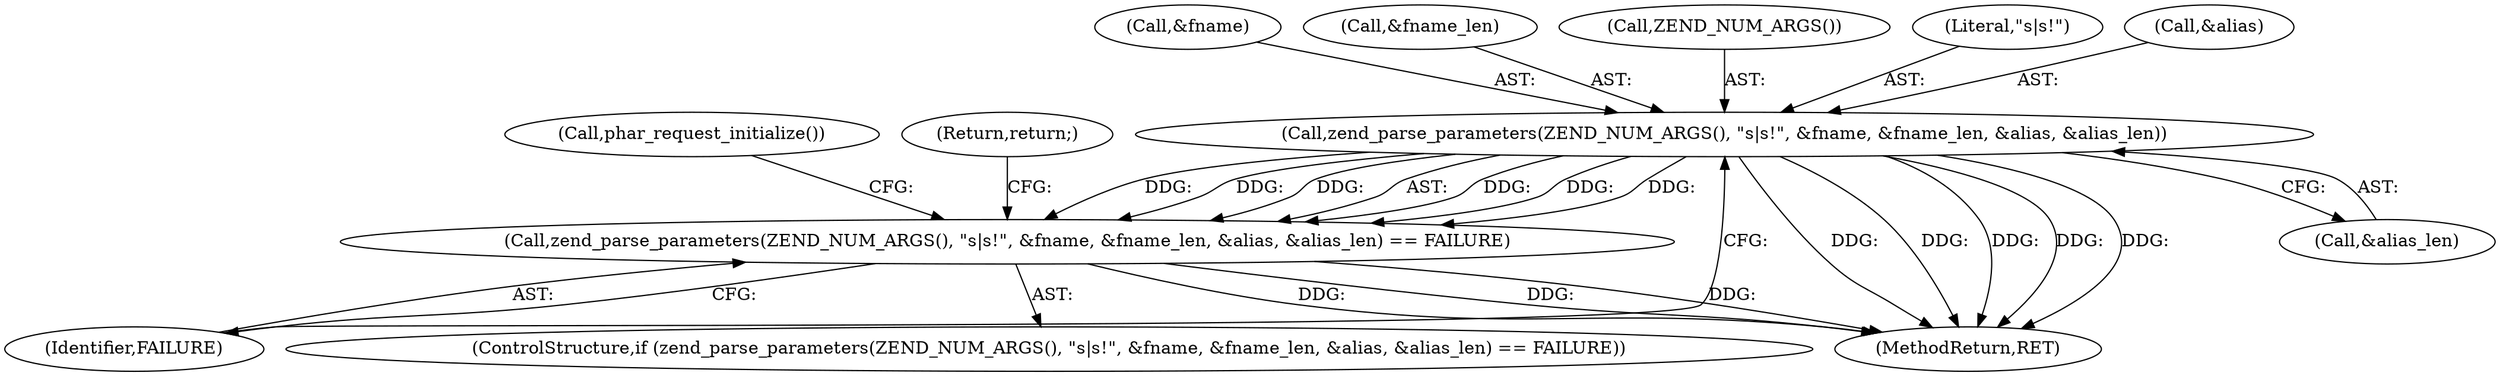 digraph "1_php_1e9b175204e3286d64dfd6c9f09151c31b5e099a_1@del" {
"1000118" [label="(Call,zend_parse_parameters(ZEND_NUM_ARGS(), \"s|s!\", &fname, &fname_len, &alias, &alias_len))"];
"1000117" [label="(Call,zend_parse_parameters(ZEND_NUM_ARGS(), \"s|s!\", &fname, &fname_len, &alias, &alias_len) == FAILURE)"];
"1000127" [label="(Call,&alias_len)"];
"1000121" [label="(Call,&fname)"];
"1000129" [label="(Identifier,FAILURE)"];
"1000132" [label="(Call,phar_request_initialize())"];
"1000123" [label="(Call,&fname_len)"];
"1000131" [label="(Return,return;)"];
"1000116" [label="(ControlStructure,if (zend_parse_parameters(ZEND_NUM_ARGS(), \"s|s!\", &fname, &fname_len, &alias, &alias_len) == FAILURE))"];
"1000119" [label="(Call,ZEND_NUM_ARGS())"];
"1000120" [label="(Literal,\"s|s!\")"];
"1000155" [label="(MethodReturn,RET)"];
"1000125" [label="(Call,&alias)"];
"1000118" [label="(Call,zend_parse_parameters(ZEND_NUM_ARGS(), \"s|s!\", &fname, &fname_len, &alias, &alias_len))"];
"1000117" [label="(Call,zend_parse_parameters(ZEND_NUM_ARGS(), \"s|s!\", &fname, &fname_len, &alias, &alias_len) == FAILURE)"];
"1000118" -> "1000117"  [label="AST: "];
"1000118" -> "1000127"  [label="CFG: "];
"1000119" -> "1000118"  [label="AST: "];
"1000120" -> "1000118"  [label="AST: "];
"1000121" -> "1000118"  [label="AST: "];
"1000123" -> "1000118"  [label="AST: "];
"1000125" -> "1000118"  [label="AST: "];
"1000127" -> "1000118"  [label="AST: "];
"1000129" -> "1000118"  [label="CFG: "];
"1000118" -> "1000155"  [label="DDG: "];
"1000118" -> "1000155"  [label="DDG: "];
"1000118" -> "1000155"  [label="DDG: "];
"1000118" -> "1000155"  [label="DDG: "];
"1000118" -> "1000155"  [label="DDG: "];
"1000118" -> "1000117"  [label="DDG: "];
"1000118" -> "1000117"  [label="DDG: "];
"1000118" -> "1000117"  [label="DDG: "];
"1000118" -> "1000117"  [label="DDG: "];
"1000118" -> "1000117"  [label="DDG: "];
"1000118" -> "1000117"  [label="DDG: "];
"1000117" -> "1000116"  [label="AST: "];
"1000117" -> "1000129"  [label="CFG: "];
"1000129" -> "1000117"  [label="AST: "];
"1000131" -> "1000117"  [label="CFG: "];
"1000132" -> "1000117"  [label="CFG: "];
"1000117" -> "1000155"  [label="DDG: "];
"1000117" -> "1000155"  [label="DDG: "];
"1000117" -> "1000155"  [label="DDG: "];
}
